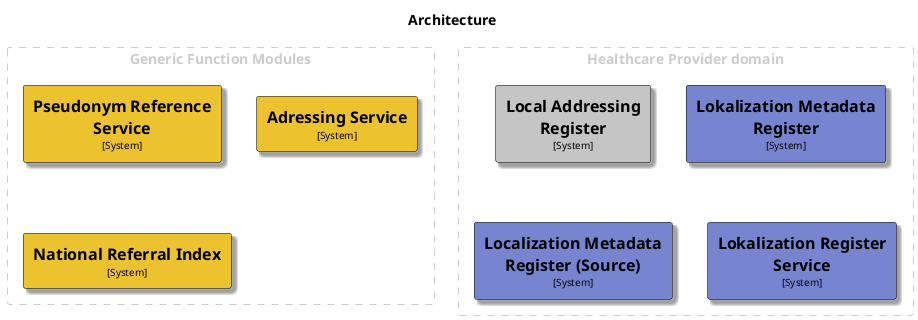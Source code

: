 @startuml
set separator none
title Architecture

top to bottom direction

skinparam {
  arrowFontSize 10
  defaultTextAlignment center
  wrapWidth 200
  maxMessageSize 100
}

hide stereotype

skinparam rectangle<<AdressingService>> {
  BackgroundColor #ecc22e
  FontColor #000000
  BorderColor #000000
  shadowing true
}
skinparam rectangle<<LocalAddressingRegister>> {
  BackgroundColor #c5c5c5
  FontColor #000000
  BorderColor #000000
  shadowing true
}
skinparam rectangle<<LocalizationMetadataRegisterSource>> {
  BackgroundColor #7785d1
  FontColor #000000
  BorderColor #000000
  shadowing true
}
skinparam rectangle<<LokalizationMetadataRegister>> {
  BackgroundColor #7785d1
  FontColor #000000
  BorderColor #000000
  shadowing true
}
skinparam rectangle<<LokalizationRegisterService>> {
  BackgroundColor #7785d1
  FontColor #000000
  BorderColor #000000
  shadowing true
}
skinparam rectangle<<NationalReferralIndex>> {
  BackgroundColor #ecc22e
  FontColor #000000
  BorderColor #000000
  shadowing true
}
skinparam rectangle<<PseudonymReferenceService>> {
  BackgroundColor #ecc22e
  FontColor #000000
  BorderColor #000000
  shadowing true
}

rectangle "Generic Function Modules" <<group1>> as group1 {
  skinparam RectangleBorderColor<<group1>> #cccccc
  skinparam RectangleFontColor<<group1>> #cccccc
  skinparam RectangleBorderStyle<<group1>> dashed

  rectangle "==Pseudonym Reference Service\n<size:10>[System]</size>" <<PseudonymReferenceService>> as PseudonymReferenceService
  rectangle "==Adressing Service\n<size:10>[System]</size>" <<AdressingService>> as AdressingService
  rectangle "==National Referral Index\n<size:10>[System]</size>" <<NationalReferralIndex>> as NationalReferralIndex
}

rectangle "Healthcare Provider domain" <<group2>> as group2 {
  skinparam RectangleBorderColor<<group2>> #cccccc
  skinparam RectangleFontColor<<group2>> #cccccc
  skinparam RectangleBorderStyle<<group2>> dashed

  rectangle "==Local Addressing Register\n<size:10>[System]</size>" <<LocalAddressingRegister>> as LocalAddressingRegister
  rectangle "==Lokalization Metadata Register\n<size:10>[System]</size>" <<LokalizationMetadataRegister>> as LokalizationMetadataRegister
  rectangle "==Localization Metadata Register (Source)\n<size:10>[System]</size>" <<LocalizationMetadataRegisterSource>> as LocalizationMetadataRegisterSource
  rectangle "==Lokalization Register Service\n<size:10>[System]</size>" <<LokalizationRegisterService>> as LokalizationRegisterService
}


@enduml